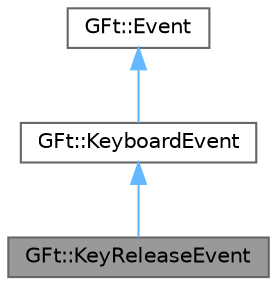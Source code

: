digraph "GFt::KeyReleaseEvent"
{
 // LATEX_PDF_SIZE
  bgcolor="transparent";
  edge [fontname=Helvetica,fontsize=10,labelfontname=Helvetica,labelfontsize=10];
  node [fontname=Helvetica,fontsize=10,shape=box,height=0.2,width=0.4];
  Node1 [id="Node000001",label="GFt::KeyReleaseEvent",height=0.2,width=0.4,color="gray40", fillcolor="grey60", style="filled", fontcolor="black",tooltip="键盘按键弹起事件"];
  Node2 -> Node1 [id="edge1_Node000001_Node000002",dir="back",color="steelblue1",style="solid",tooltip=" "];
  Node2 [id="Node000002",label="GFt::KeyboardEvent",height=0.2,width=0.4,color="gray40", fillcolor="white", style="filled",URL="$class_g_ft_1_1_keyboard_event.html",tooltip="键盘事件基类"];
  Node3 -> Node2 [id="edge2_Node000002_Node000003",dir="back",color="steelblue1",style="solid",tooltip=" "];
  Node3 [id="Node000003",label="GFt::Event",height=0.2,width=0.4,color="gray40", fillcolor="white", style="filled",URL="$class_g_ft_1_1_event.html",tooltip="事件基类"];
}
